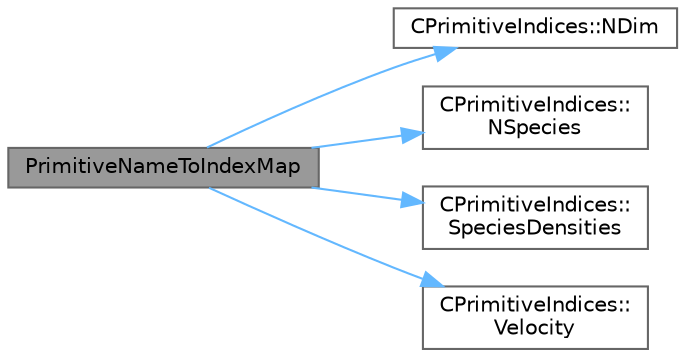digraph "PrimitiveNameToIndexMap"
{
 // LATEX_PDF_SIZE
  bgcolor="transparent";
  edge [fontname=Helvetica,fontsize=10,labelfontname=Helvetica,labelfontsize=10];
  node [fontname=Helvetica,fontsize=10,shape=box,height=0.2,width=0.4];
  rankdir="LR";
  Node1 [id="Node000001",label="PrimitiveNameToIndexMap",height=0.2,width=0.4,color="gray40", fillcolor="grey60", style="filled", fontcolor="black",tooltip="Maps primitive variable names to their indices based on a CPrimitiveIndices object."];
  Node1 -> Node2 [id="edge1_Node000001_Node000002",color="steelblue1",style="solid",tooltip=" "];
  Node2 [id="Node000002",label="CPrimitiveIndices::NDim",height=0.2,width=0.4,color="grey40", fillcolor="white", style="filled",URL="$structCPrimitiveIndices.html#a2d578cc83703af0b8c0fd81e4d015c34",tooltip=" "];
  Node1 -> Node3 [id="edge2_Node000001_Node000003",color="steelblue1",style="solid",tooltip=" "];
  Node3 [id="Node000003",label="CPrimitiveIndices::\lNSpecies",height=0.2,width=0.4,color="grey40", fillcolor="white", style="filled",URL="$structCPrimitiveIndices.html#a0c8e46884c9176256f1da7a760614cb0",tooltip=" "];
  Node1 -> Node4 [id="edge3_Node000001_Node000004",color="steelblue1",style="solid",tooltip=" "];
  Node4 [id="Node000004",label="CPrimitiveIndices::\lSpeciesDensities",height=0.2,width=0.4,color="grey40", fillcolor="white", style="filled",URL="$structCPrimitiveIndices.html#ad3e4f590750798a4cfdb033f174aa709",tooltip=" "];
  Node1 -> Node5 [id="edge4_Node000001_Node000005",color="steelblue1",style="solid",tooltip=" "];
  Node5 [id="Node000005",label="CPrimitiveIndices::\lVelocity",height=0.2,width=0.4,color="grey40", fillcolor="white", style="filled",URL="$structCPrimitiveIndices.html#abb39999cd1ccb638d5cc790ba56e48b2",tooltip=" "];
}
